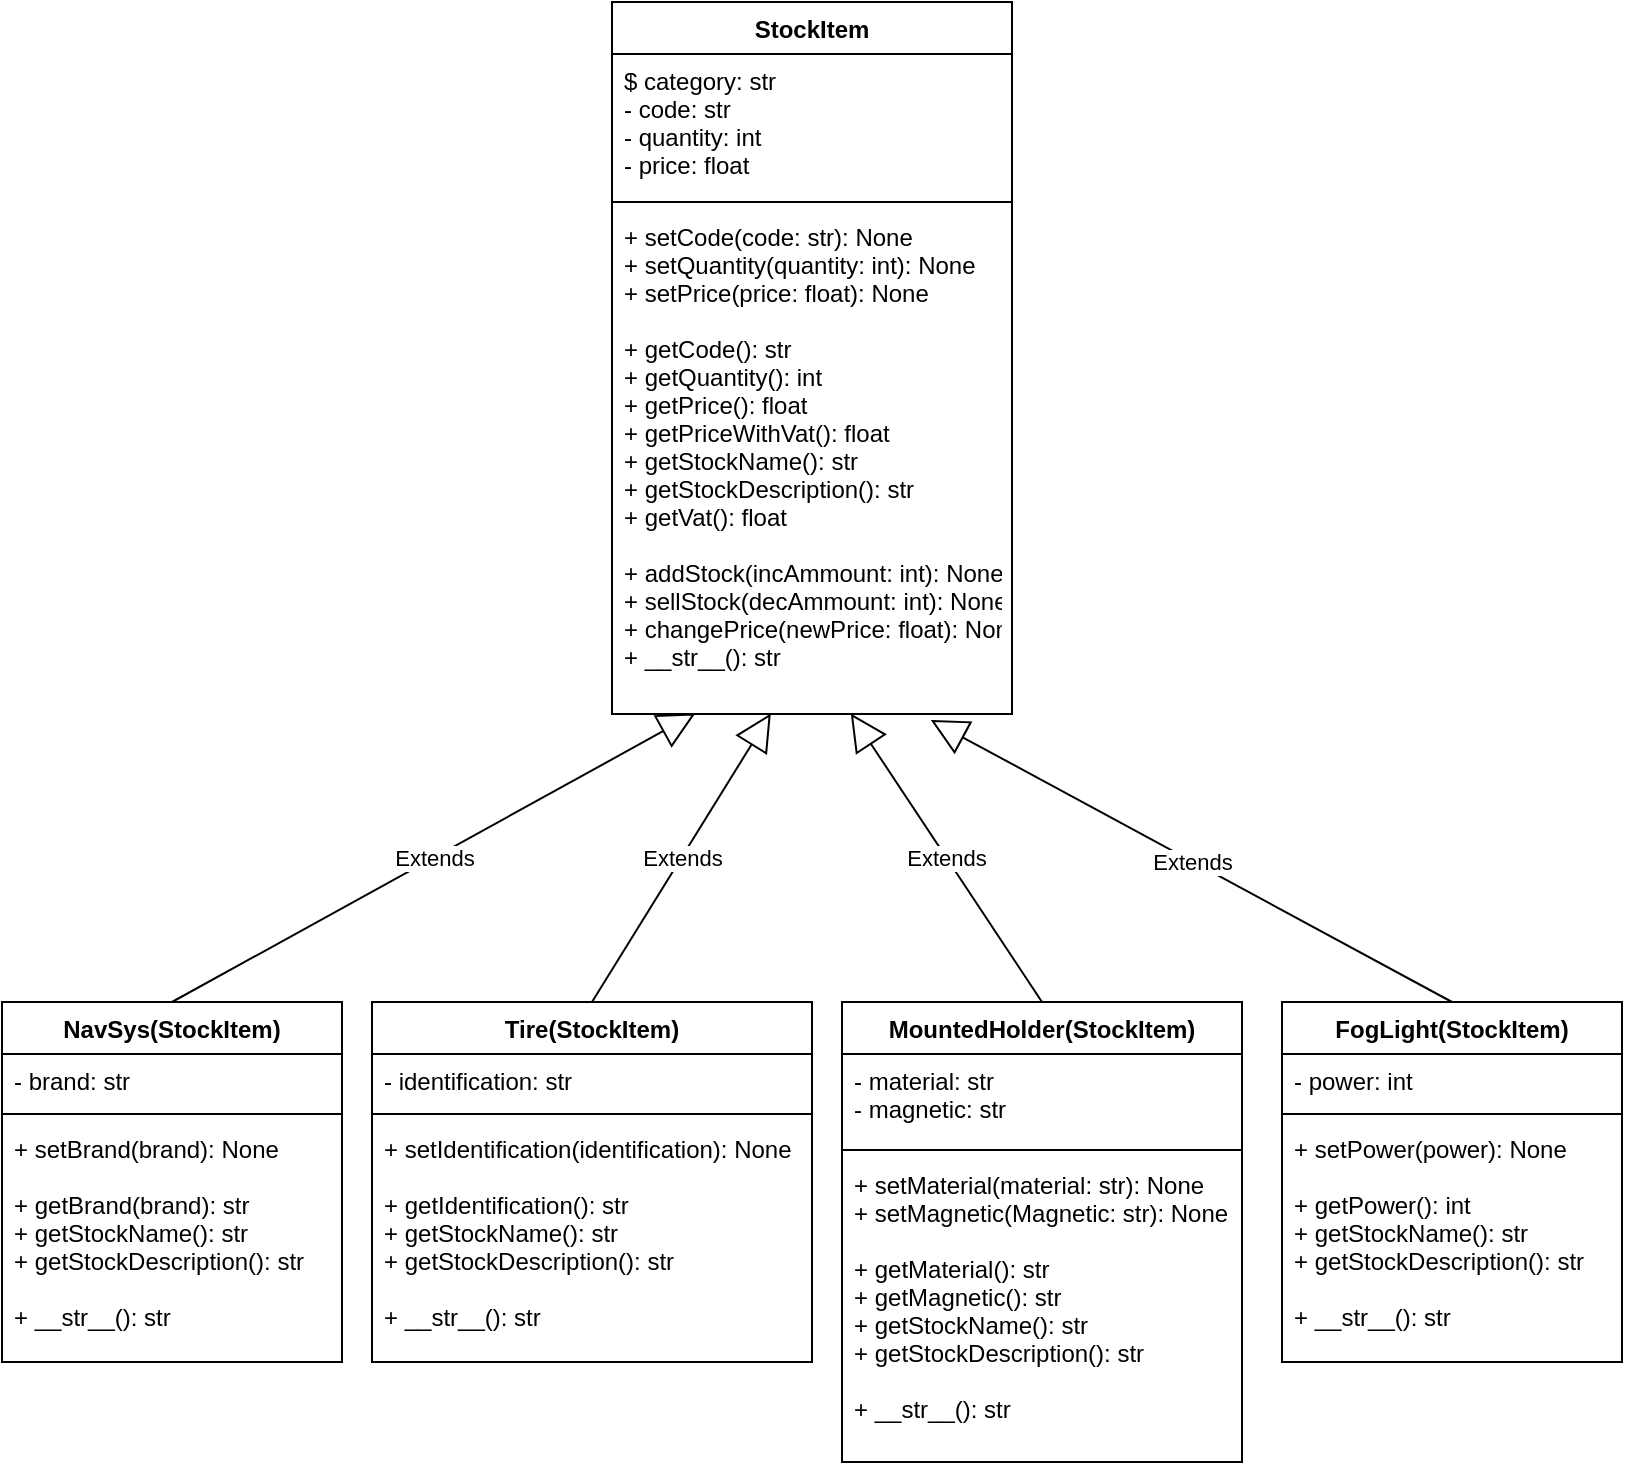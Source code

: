 <mxfile>
    <diagram id="iZH99skBEDhzlq4XA-rT" name="Page-1">
        <mxGraphModel dx="790" dy="609" grid="1" gridSize="10" guides="1" tooltips="1" connect="1" arrows="1" fold="1" page="1" pageScale="1" pageWidth="850" pageHeight="1100" math="0" shadow="0">
            <root>
                <mxCell id="0"/>
                <mxCell id="1" parent="0"/>
                <mxCell id="eUX4V4eO-J8F31evx8SX-1" value="StockItem" style="swimlane;fontStyle=1;align=center;verticalAlign=top;childLayout=stackLayout;horizontal=1;startSize=26;horizontalStack=0;resizeParent=1;resizeParentMax=0;resizeLast=0;collapsible=1;marginBottom=0;" parent="1" vertex="1">
                    <mxGeometry x="325" y="210" width="200" height="356" as="geometry"/>
                </mxCell>
                <mxCell id="eUX4V4eO-J8F31evx8SX-2" value="$ category: str&#10;- code: str&#10;- quantity: int&#10;- price: float" style="text;strokeColor=none;fillColor=none;align=left;verticalAlign=top;spacingLeft=4;spacingRight=4;overflow=hidden;rotatable=0;points=[[0,0.5],[1,0.5]];portConstraint=eastwest;" parent="eUX4V4eO-J8F31evx8SX-1" vertex="1">
                    <mxGeometry y="26" width="200" height="70" as="geometry"/>
                </mxCell>
                <mxCell id="eUX4V4eO-J8F31evx8SX-3" value="" style="line;strokeWidth=1;fillColor=none;align=left;verticalAlign=middle;spacingTop=-1;spacingLeft=3;spacingRight=3;rotatable=0;labelPosition=right;points=[];portConstraint=eastwest;" parent="eUX4V4eO-J8F31evx8SX-1" vertex="1">
                    <mxGeometry y="96" width="200" height="8" as="geometry"/>
                </mxCell>
                <mxCell id="eUX4V4eO-J8F31evx8SX-4" value="+ setCode(code: str): None&#10;+ setQuantity(quantity: int): None&#10;+ setPrice(price: float): None&#10;&#10;+ getCode(): str&#10;+ getQuantity(): int&#10;+ getPrice(): float&#10;+ getPriceWithVat(): float&#10;+ getStockName(): str&#10;+ getStockDescription(): str&#10;+ getVat(): float&#10;&#10;+ addStock(incAmmount: int): None&#10;+ sellStock(decAmmount: int): None&#10;+ changePrice(newPrice: float): None&#10;+ __str__(): str" style="text;strokeColor=none;fillColor=none;align=left;verticalAlign=top;spacingLeft=4;spacingRight=4;overflow=hidden;rotatable=0;points=[[0,0.5],[1,0.5]];portConstraint=eastwest;" parent="eUX4V4eO-J8F31evx8SX-1" vertex="1">
                    <mxGeometry y="104" width="200" height="252" as="geometry"/>
                </mxCell>
                <mxCell id="eUX4V4eO-J8F31evx8SX-6" value="FogLight(StockItem)" style="swimlane;fontStyle=1;align=center;verticalAlign=top;childLayout=stackLayout;horizontal=1;startSize=26;horizontalStack=0;resizeParent=1;resizeParentMax=0;resizeLast=0;collapsible=1;marginBottom=0;" parent="1" vertex="1">
                    <mxGeometry x="660" y="710" width="170" height="180" as="geometry"/>
                </mxCell>
                <mxCell id="eUX4V4eO-J8F31evx8SX-7" value="- power: int" style="text;strokeColor=none;fillColor=none;align=left;verticalAlign=top;spacingLeft=4;spacingRight=4;overflow=hidden;rotatable=0;points=[[0,0.5],[1,0.5]];portConstraint=eastwest;" parent="eUX4V4eO-J8F31evx8SX-6" vertex="1">
                    <mxGeometry y="26" width="170" height="26" as="geometry"/>
                </mxCell>
                <mxCell id="eUX4V4eO-J8F31evx8SX-8" value="" style="line;strokeWidth=1;fillColor=none;align=left;verticalAlign=middle;spacingTop=-1;spacingLeft=3;spacingRight=3;rotatable=0;labelPosition=right;points=[];portConstraint=eastwest;" parent="eUX4V4eO-J8F31evx8SX-6" vertex="1">
                    <mxGeometry y="52" width="170" height="8" as="geometry"/>
                </mxCell>
                <mxCell id="eUX4V4eO-J8F31evx8SX-9" value="+ setPower(power): None&#10;&#10;+ getPower(): int&#10;+ getStockName(): str&#10;+ getStockDescription(): str&#10;&#10;+ __str__(): str" style="text;strokeColor=none;fillColor=none;align=left;verticalAlign=top;spacingLeft=4;spacingRight=4;overflow=hidden;rotatable=0;points=[[0,0.5],[1,0.5]];portConstraint=eastwest;" parent="eUX4V4eO-J8F31evx8SX-6" vertex="1">
                    <mxGeometry y="60" width="170" height="120" as="geometry"/>
                </mxCell>
                <mxCell id="eUX4V4eO-J8F31evx8SX-10" value="MountedHolder(StockItem)" style="swimlane;fontStyle=1;align=center;verticalAlign=top;childLayout=stackLayout;horizontal=1;startSize=26;horizontalStack=0;resizeParent=1;resizeParentMax=0;resizeLast=0;collapsible=1;marginBottom=0;" parent="1" vertex="1">
                    <mxGeometry x="440" y="710" width="200" height="230" as="geometry"/>
                </mxCell>
                <mxCell id="eUX4V4eO-J8F31evx8SX-11" value="- material: str&#10;- magnetic: str" style="text;strokeColor=none;fillColor=none;align=left;verticalAlign=top;spacingLeft=4;spacingRight=4;overflow=hidden;rotatable=0;points=[[0,0.5],[1,0.5]];portConstraint=eastwest;" parent="eUX4V4eO-J8F31evx8SX-10" vertex="1">
                    <mxGeometry y="26" width="200" height="44" as="geometry"/>
                </mxCell>
                <mxCell id="eUX4V4eO-J8F31evx8SX-12" value="" style="line;strokeWidth=1;fillColor=none;align=left;verticalAlign=middle;spacingTop=-1;spacingLeft=3;spacingRight=3;rotatable=0;labelPosition=right;points=[];portConstraint=eastwest;" parent="eUX4V4eO-J8F31evx8SX-10" vertex="1">
                    <mxGeometry y="70" width="200" height="8" as="geometry"/>
                </mxCell>
                <mxCell id="eUX4V4eO-J8F31evx8SX-13" value="+ setMaterial(material: str): None&#10;+ setMagnetic(Magnetic: str): None&#10;&#10;+ getMaterial(): str&#10;+ getMagnetic(): str&#10;+ getStockName(): str&#10;+ getStockDescription(): str&#10;&#10;+ __str__(): str" style="text;strokeColor=none;fillColor=none;align=left;verticalAlign=top;spacingLeft=4;spacingRight=4;overflow=hidden;rotatable=0;points=[[0,0.5],[1,0.5]];portConstraint=eastwest;" parent="eUX4V4eO-J8F31evx8SX-10" vertex="1">
                    <mxGeometry y="78" width="200" height="152" as="geometry"/>
                </mxCell>
                <mxCell id="eUX4V4eO-J8F31evx8SX-14" value="Tire(StockItem)" style="swimlane;fontStyle=1;align=center;verticalAlign=top;childLayout=stackLayout;horizontal=1;startSize=26;horizontalStack=0;resizeParent=1;resizeParentMax=0;resizeLast=0;collapsible=1;marginBottom=0;" parent="1" vertex="1">
                    <mxGeometry x="205" y="710" width="220" height="180" as="geometry"/>
                </mxCell>
                <mxCell id="eUX4V4eO-J8F31evx8SX-15" value="- identification: str" style="text;strokeColor=none;fillColor=none;align=left;verticalAlign=top;spacingLeft=4;spacingRight=4;overflow=hidden;rotatable=0;points=[[0,0.5],[1,0.5]];portConstraint=eastwest;" parent="eUX4V4eO-J8F31evx8SX-14" vertex="1">
                    <mxGeometry y="26" width="220" height="26" as="geometry"/>
                </mxCell>
                <mxCell id="eUX4V4eO-J8F31evx8SX-16" value="" style="line;strokeWidth=1;fillColor=none;align=left;verticalAlign=middle;spacingTop=-1;spacingLeft=3;spacingRight=3;rotatable=0;labelPosition=right;points=[];portConstraint=eastwest;" parent="eUX4V4eO-J8F31evx8SX-14" vertex="1">
                    <mxGeometry y="52" width="220" height="8" as="geometry"/>
                </mxCell>
                <mxCell id="eUX4V4eO-J8F31evx8SX-17" value="+ setIdentification(identification): None&#10;&#10;+ getIdentification(): str&#10;+ getStockName(): str&#10;+ getStockDescription(): str&#10;&#10;+ __str__(): str" style="text;strokeColor=none;fillColor=none;align=left;verticalAlign=top;spacingLeft=4;spacingRight=4;overflow=hidden;rotatable=0;points=[[0,0.5],[1,0.5]];portConstraint=eastwest;" parent="eUX4V4eO-J8F31evx8SX-14" vertex="1">
                    <mxGeometry y="60" width="220" height="120" as="geometry"/>
                </mxCell>
                <mxCell id="eUX4V4eO-J8F31evx8SX-18" value="NavSys(StockItem)" style="swimlane;fontStyle=1;align=center;verticalAlign=top;childLayout=stackLayout;horizontal=1;startSize=26;horizontalStack=0;resizeParent=1;resizeParentMax=0;resizeLast=0;collapsible=1;marginBottom=0;" parent="1" vertex="1">
                    <mxGeometry x="20" y="710" width="170" height="180" as="geometry"/>
                </mxCell>
                <mxCell id="eUX4V4eO-J8F31evx8SX-19" value="- brand: str" style="text;strokeColor=none;fillColor=none;align=left;verticalAlign=top;spacingLeft=4;spacingRight=4;overflow=hidden;rotatable=0;points=[[0,0.5],[1,0.5]];portConstraint=eastwest;" parent="eUX4V4eO-J8F31evx8SX-18" vertex="1">
                    <mxGeometry y="26" width="170" height="26" as="geometry"/>
                </mxCell>
                <mxCell id="eUX4V4eO-J8F31evx8SX-20" value="" style="line;strokeWidth=1;fillColor=none;align=left;verticalAlign=middle;spacingTop=-1;spacingLeft=3;spacingRight=3;rotatable=0;labelPosition=right;points=[];portConstraint=eastwest;" parent="eUX4V4eO-J8F31evx8SX-18" vertex="1">
                    <mxGeometry y="52" width="170" height="8" as="geometry"/>
                </mxCell>
                <mxCell id="eUX4V4eO-J8F31evx8SX-21" value="+ setBrand(brand): None&#10;&#10;+ getBrand(brand): str&#10;+ getStockName(): str&#10;+ getStockDescription(): str&#10;&#10;+ __str__(): str" style="text;strokeColor=none;fillColor=none;align=left;verticalAlign=top;spacingLeft=4;spacingRight=4;overflow=hidden;rotatable=0;points=[[0,0.5],[1,0.5]];portConstraint=eastwest;" parent="eUX4V4eO-J8F31evx8SX-18" vertex="1">
                    <mxGeometry y="60" width="170" height="120" as="geometry"/>
                </mxCell>
                <mxCell id="eUX4V4eO-J8F31evx8SX-27" value="Extends" style="endArrow=block;endSize=16;endFill=0;html=1;rounded=0;exitX=0.5;exitY=0;exitDx=0;exitDy=0;entryX=0.208;entryY=0.999;entryDx=0;entryDy=0;entryPerimeter=0;" parent="1" source="eUX4V4eO-J8F31evx8SX-18" target="eUX4V4eO-J8F31evx8SX-4" edge="1">
                    <mxGeometry width="160" relative="1" as="geometry">
                        <mxPoint x="270" y="550" as="sourcePoint"/>
                        <mxPoint x="360" y="560" as="targetPoint"/>
                    </mxGeometry>
                </mxCell>
                <mxCell id="eUX4V4eO-J8F31evx8SX-28" value="Extends" style="endArrow=block;endSize=16;endFill=0;html=1;rounded=0;exitX=0.5;exitY=0;exitDx=0;exitDy=0;entryX=0.397;entryY=0.999;entryDx=0;entryDy=0;entryPerimeter=0;" parent="1" source="eUX4V4eO-J8F31evx8SX-14" target="eUX4V4eO-J8F31evx8SX-4" edge="1">
                    <mxGeometry width="160" relative="1" as="geometry">
                        <mxPoint x="265" y="560" as="sourcePoint"/>
                        <mxPoint x="425" y="560" as="targetPoint"/>
                    </mxGeometry>
                </mxCell>
                <mxCell id="eUX4V4eO-J8F31evx8SX-29" value="Extends" style="endArrow=block;endSize=16;endFill=0;html=1;rounded=0;entryX=0.597;entryY=0.999;entryDx=0;entryDy=0;entryPerimeter=0;exitX=0.5;exitY=0;exitDx=0;exitDy=0;" parent="1" source="eUX4V4eO-J8F31evx8SX-10" target="eUX4V4eO-J8F31evx8SX-4" edge="1">
                    <mxGeometry width="160" relative="1" as="geometry">
                        <mxPoint x="600" y="790" as="sourcePoint"/>
                        <mxPoint x="760" y="790" as="targetPoint"/>
                    </mxGeometry>
                </mxCell>
                <mxCell id="eUX4V4eO-J8F31evx8SX-30" value="Extends" style="endArrow=block;endSize=16;endFill=0;html=1;rounded=0;entryX=0.797;entryY=1.012;entryDx=0;entryDy=0;entryPerimeter=0;exitX=0.5;exitY=0;exitDx=0;exitDy=0;" parent="1" source="eUX4V4eO-J8F31evx8SX-6" target="eUX4V4eO-J8F31evx8SX-4" edge="1">
                    <mxGeometry width="160" relative="1" as="geometry">
                        <mxPoint x="600" y="790" as="sourcePoint"/>
                        <mxPoint x="760" y="790" as="targetPoint"/>
                    </mxGeometry>
                </mxCell>
            </root>
        </mxGraphModel>
    </diagram>
</mxfile>